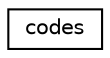 digraph "Graphical Class Hierarchy"
{
 // LATEX_PDF_SIZE
  edge [fontname="Helvetica",fontsize="10",labelfontname="Helvetica",labelfontsize="10"];
  node [fontname="Helvetica",fontsize="10",shape=record];
  rankdir="LR";
  Node0 [label="codes",height=0.2,width=0.4,color="black", fillcolor="white", style="filled",URL="$structcodes.html",tooltip=" "];
}
